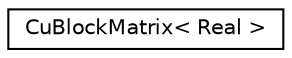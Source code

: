 digraph "Graphical Class Hierarchy"
{
  edge [fontname="Helvetica",fontsize="10",labelfontname="Helvetica",labelfontsize="10"];
  node [fontname="Helvetica",fontsize="10",shape=record];
  rankdir="LR";
  Node0 [label="CuBlockMatrix\< Real \>",height=0.2,width=0.4,color="black", fillcolor="white", style="filled",URL="$classkaldi_1_1CuBlockMatrix.html",tooltip="The class CuBlockMatrix holds a vector of objects of type CuMatrix, say, M_1, M_2, . "];
}
